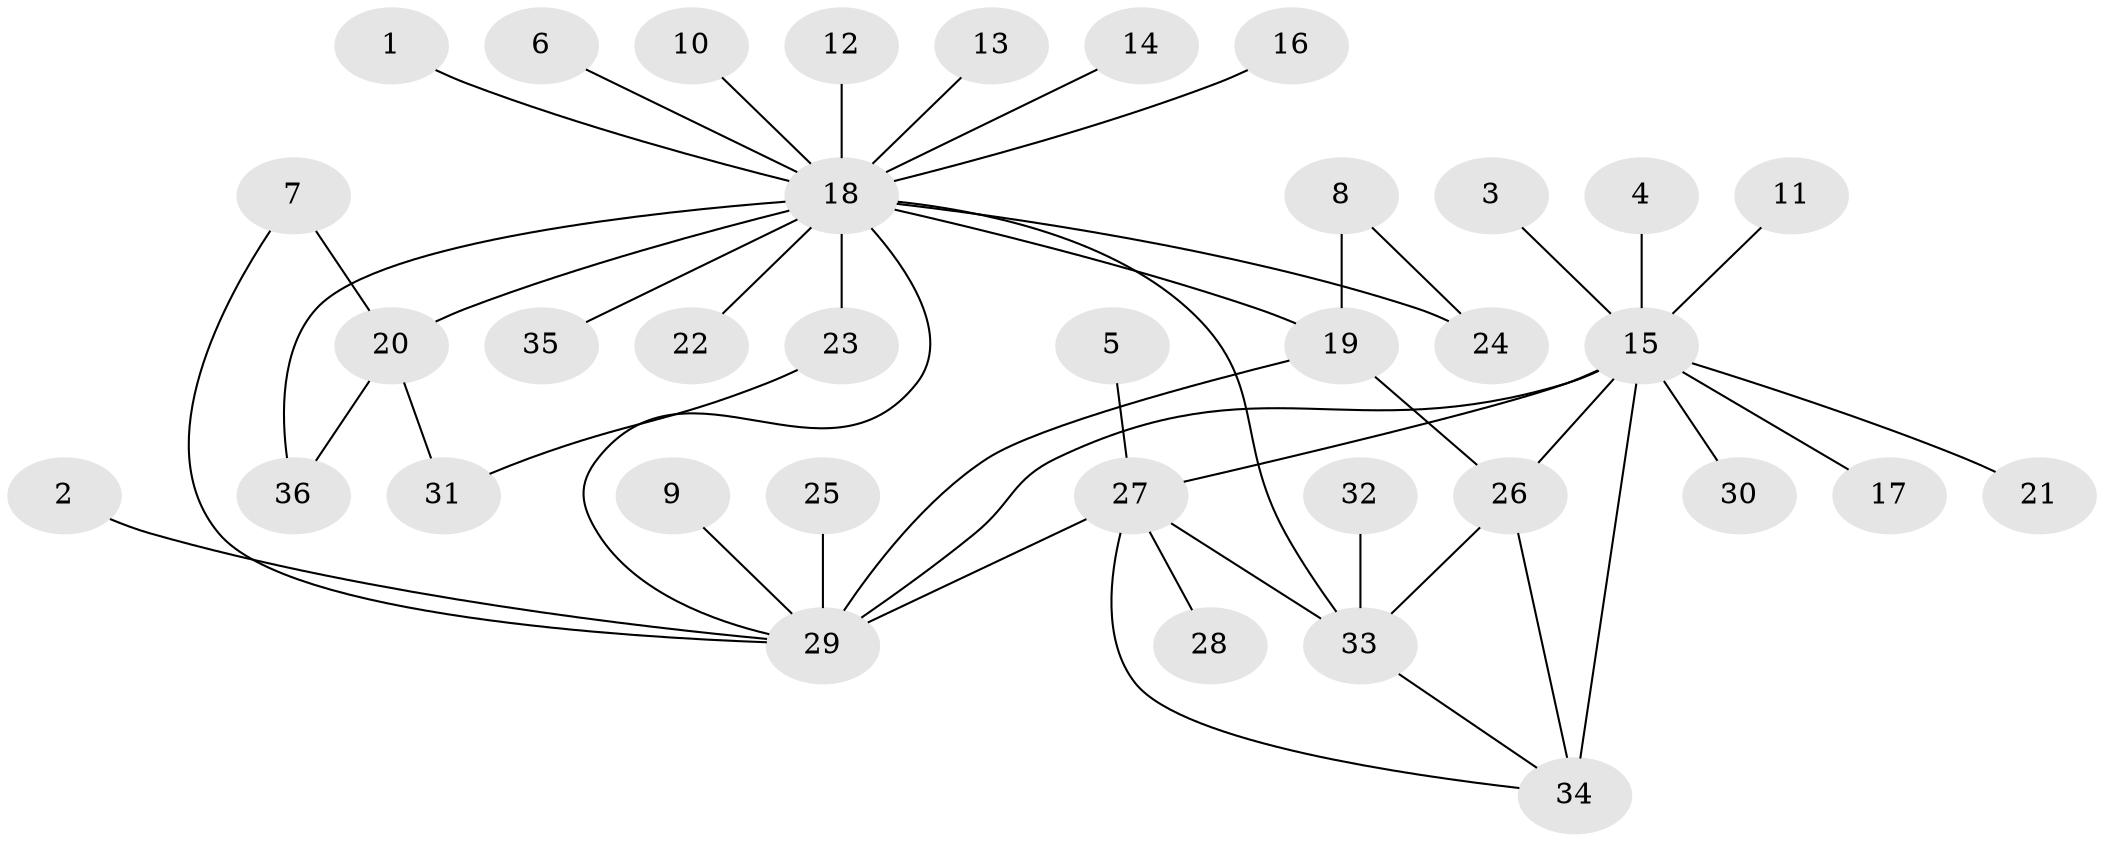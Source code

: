 // original degree distribution, {23: 0.008547008547008548, 5: 0.03418803418803419, 2: 0.23076923076923078, 13: 0.008547008547008548, 4: 0.042735042735042736, 17: 0.008547008547008548, 7: 0.02564102564102564, 9: 0.008547008547008548, 1: 0.5641025641025641, 10: 0.008547008547008548, 3: 0.05982905982905983}
// Generated by graph-tools (version 1.1) at 2025/36/03/04/25 23:36:41]
// undirected, 36 vertices, 47 edges
graph export_dot {
  node [color=gray90,style=filled];
  1;
  2;
  3;
  4;
  5;
  6;
  7;
  8;
  9;
  10;
  11;
  12;
  13;
  14;
  15;
  16;
  17;
  18;
  19;
  20;
  21;
  22;
  23;
  24;
  25;
  26;
  27;
  28;
  29;
  30;
  31;
  32;
  33;
  34;
  35;
  36;
  1 -- 18 [weight=1.0];
  2 -- 29 [weight=1.0];
  3 -- 15 [weight=1.0];
  4 -- 15 [weight=1.0];
  5 -- 27 [weight=1.0];
  6 -- 18 [weight=1.0];
  7 -- 20 [weight=1.0];
  7 -- 29 [weight=1.0];
  8 -- 19 [weight=1.0];
  8 -- 24 [weight=1.0];
  9 -- 29 [weight=1.0];
  10 -- 18 [weight=1.0];
  11 -- 15 [weight=1.0];
  12 -- 18 [weight=1.0];
  13 -- 18 [weight=1.0];
  14 -- 18 [weight=1.0];
  15 -- 17 [weight=1.0];
  15 -- 21 [weight=1.0];
  15 -- 26 [weight=1.0];
  15 -- 27 [weight=2.0];
  15 -- 29 [weight=1.0];
  15 -- 30 [weight=1.0];
  15 -- 34 [weight=3.0];
  16 -- 18 [weight=1.0];
  18 -- 19 [weight=1.0];
  18 -- 20 [weight=2.0];
  18 -- 22 [weight=1.0];
  18 -- 23 [weight=1.0];
  18 -- 24 [weight=1.0];
  18 -- 29 [weight=1.0];
  18 -- 33 [weight=2.0];
  18 -- 35 [weight=1.0];
  18 -- 36 [weight=1.0];
  19 -- 26 [weight=1.0];
  19 -- 29 [weight=2.0];
  20 -- 31 [weight=2.0];
  20 -- 36 [weight=1.0];
  23 -- 31 [weight=1.0];
  25 -- 29 [weight=1.0];
  26 -- 33 [weight=1.0];
  26 -- 34 [weight=1.0];
  27 -- 28 [weight=1.0];
  27 -- 29 [weight=1.0];
  27 -- 33 [weight=1.0];
  27 -- 34 [weight=1.0];
  32 -- 33 [weight=1.0];
  33 -- 34 [weight=1.0];
}
